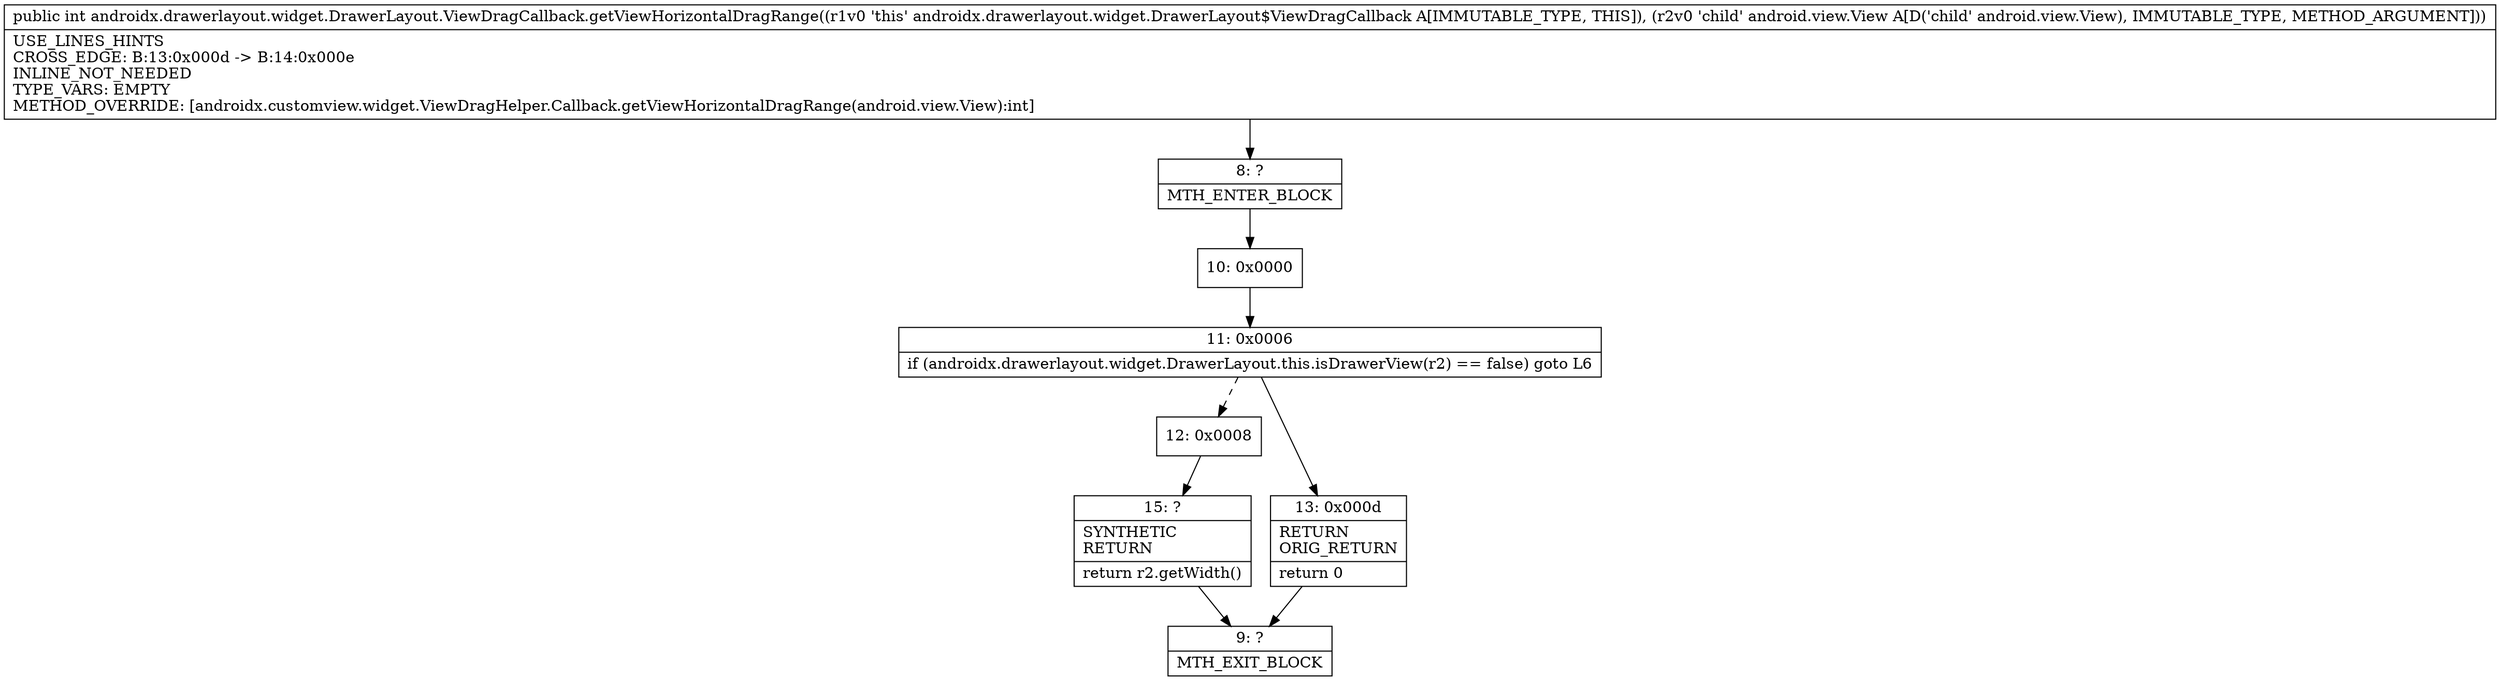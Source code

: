 digraph "CFG forandroidx.drawerlayout.widget.DrawerLayout.ViewDragCallback.getViewHorizontalDragRange(Landroid\/view\/View;)I" {
Node_8 [shape=record,label="{8\:\ ?|MTH_ENTER_BLOCK\l}"];
Node_10 [shape=record,label="{10\:\ 0x0000}"];
Node_11 [shape=record,label="{11\:\ 0x0006|if (androidx.drawerlayout.widget.DrawerLayout.this.isDrawerView(r2) == false) goto L6\l}"];
Node_12 [shape=record,label="{12\:\ 0x0008}"];
Node_15 [shape=record,label="{15\:\ ?|SYNTHETIC\lRETURN\l|return r2.getWidth()\l}"];
Node_9 [shape=record,label="{9\:\ ?|MTH_EXIT_BLOCK\l}"];
Node_13 [shape=record,label="{13\:\ 0x000d|RETURN\lORIG_RETURN\l|return 0\l}"];
MethodNode[shape=record,label="{public int androidx.drawerlayout.widget.DrawerLayout.ViewDragCallback.getViewHorizontalDragRange((r1v0 'this' androidx.drawerlayout.widget.DrawerLayout$ViewDragCallback A[IMMUTABLE_TYPE, THIS]), (r2v0 'child' android.view.View A[D('child' android.view.View), IMMUTABLE_TYPE, METHOD_ARGUMENT]))  | USE_LINES_HINTS\lCROSS_EDGE: B:13:0x000d \-\> B:14:0x000e\lINLINE_NOT_NEEDED\lTYPE_VARS: EMPTY\lMETHOD_OVERRIDE: [androidx.customview.widget.ViewDragHelper.Callback.getViewHorizontalDragRange(android.view.View):int]\l}"];
MethodNode -> Node_8;Node_8 -> Node_10;
Node_10 -> Node_11;
Node_11 -> Node_12[style=dashed];
Node_11 -> Node_13;
Node_12 -> Node_15;
Node_15 -> Node_9;
Node_13 -> Node_9;
}

